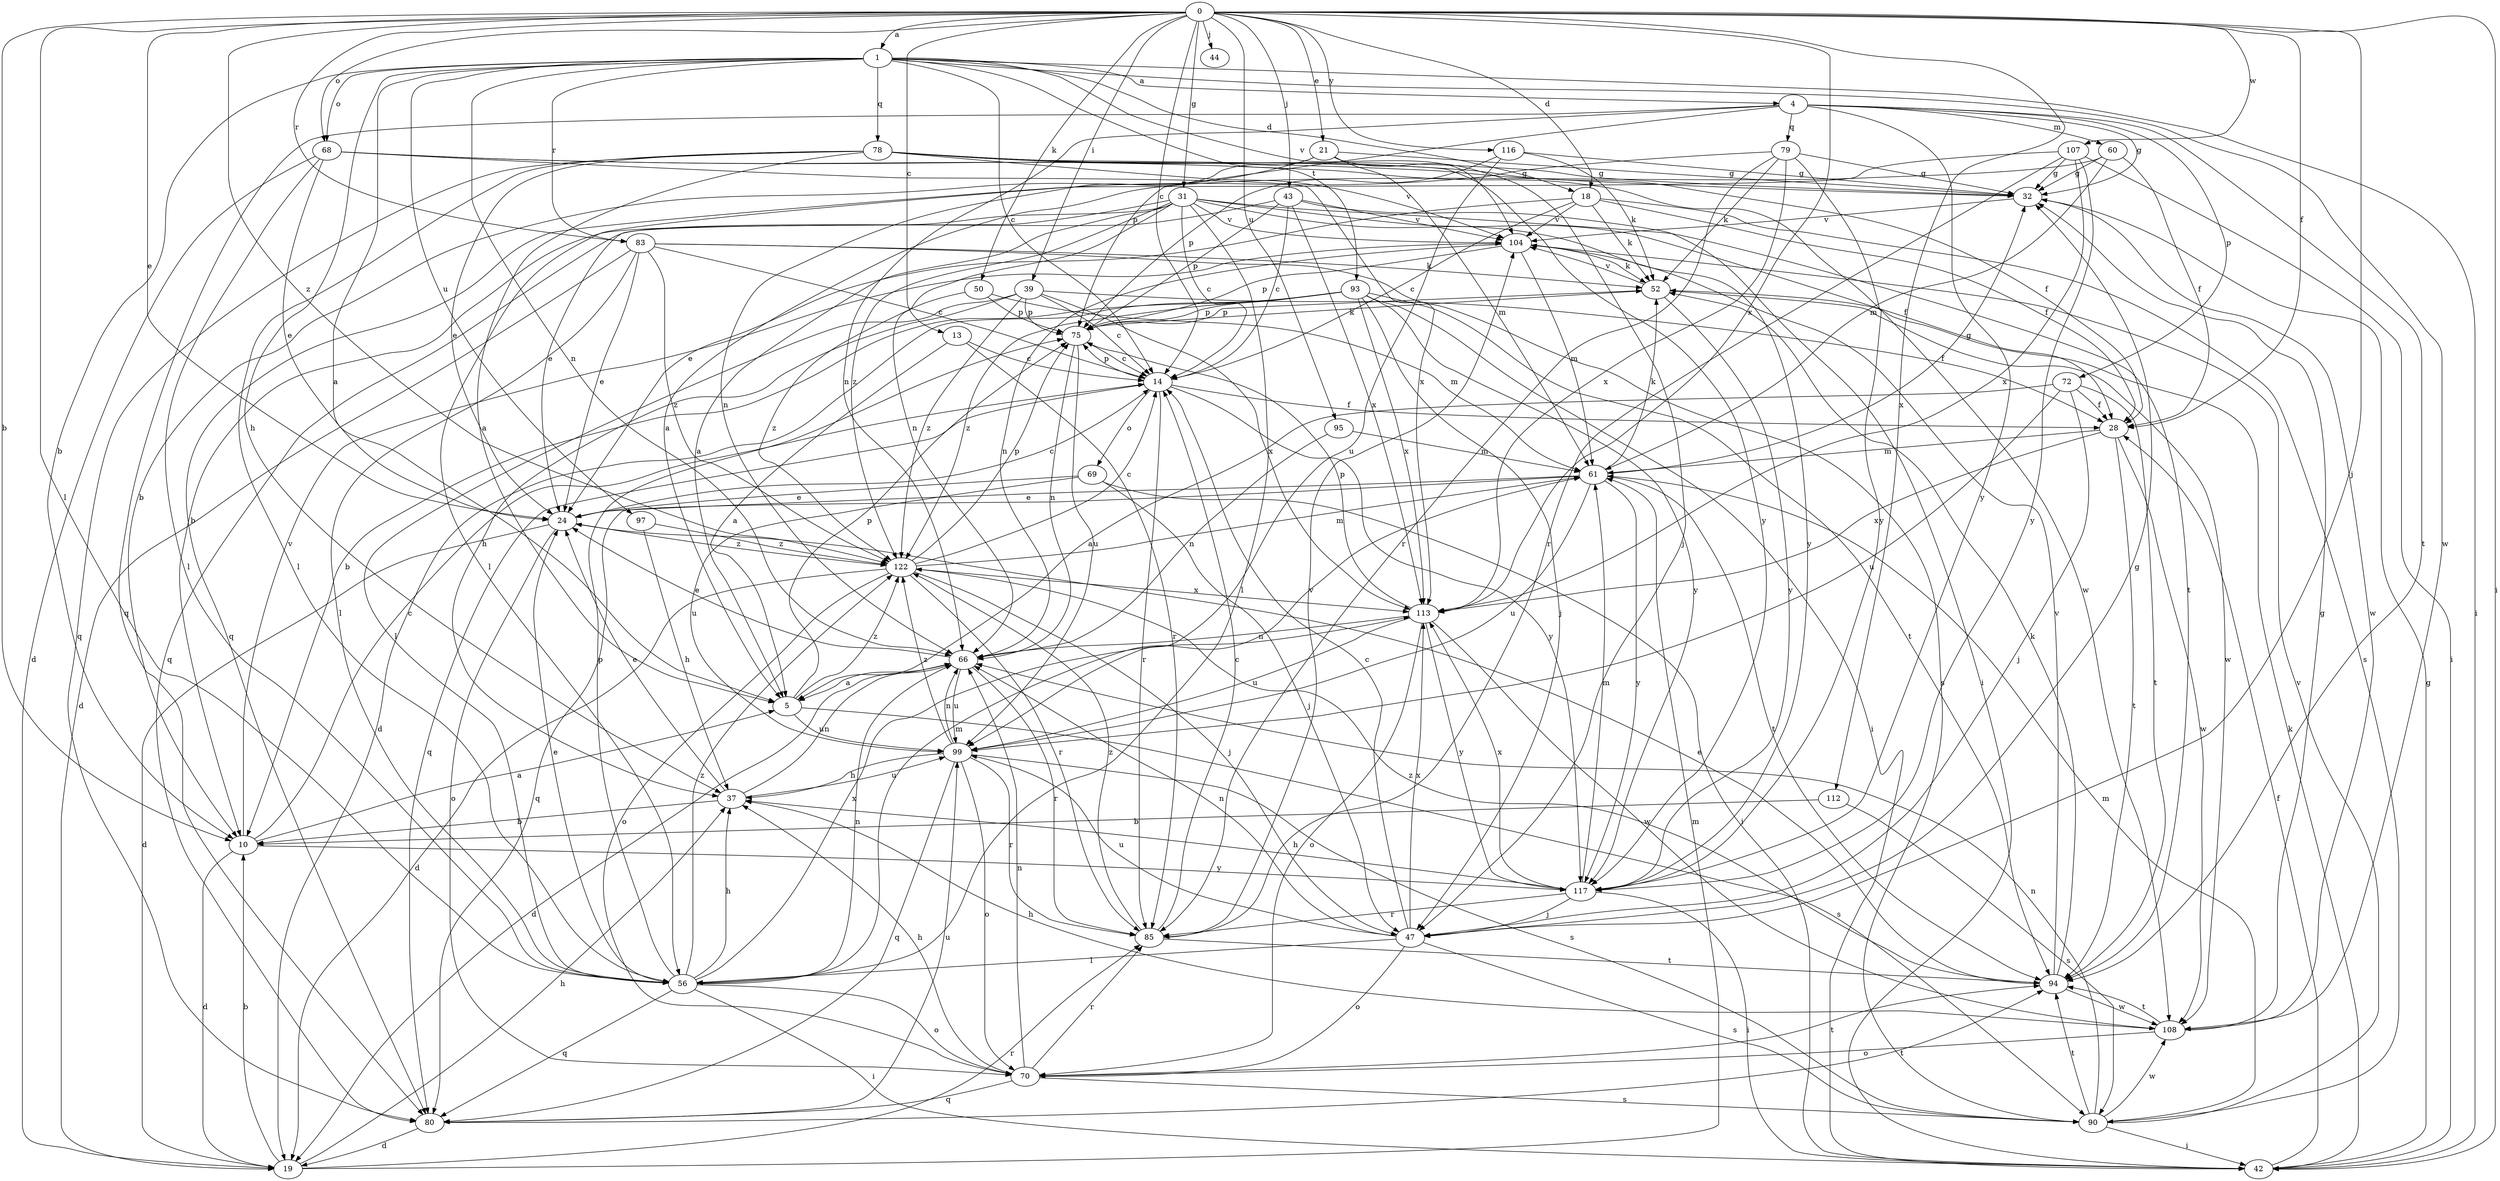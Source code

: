 strict digraph  {
0;
1;
4;
5;
10;
13;
14;
18;
19;
21;
24;
28;
31;
32;
37;
39;
42;
43;
44;
47;
50;
52;
56;
60;
61;
66;
68;
69;
70;
72;
75;
78;
79;
80;
83;
85;
90;
93;
94;
95;
97;
99;
104;
107;
108;
112;
113;
116;
117;
122;
0 -> 1  [label=a];
0 -> 10  [label=b];
0 -> 13  [label=c];
0 -> 14  [label=c];
0 -> 18  [label=d];
0 -> 21  [label=e];
0 -> 24  [label=e];
0 -> 28  [label=f];
0 -> 31  [label=g];
0 -> 39  [label=i];
0 -> 42  [label=i];
0 -> 43  [label=j];
0 -> 44  [label=j];
0 -> 47  [label=j];
0 -> 50  [label=k];
0 -> 56  [label=l];
0 -> 68  [label=o];
0 -> 83  [label=r];
0 -> 95  [label=u];
0 -> 107  [label=w];
0 -> 112  [label=x];
0 -> 113  [label=x];
0 -> 116  [label=y];
0 -> 122  [label=z];
1 -> 4  [label=a];
1 -> 5  [label=a];
1 -> 10  [label=b];
1 -> 14  [label=c];
1 -> 18  [label=d];
1 -> 37  [label=h];
1 -> 42  [label=i];
1 -> 66  [label=n];
1 -> 68  [label=o];
1 -> 78  [label=q];
1 -> 83  [label=r];
1 -> 93  [label=t];
1 -> 97  [label=u];
1 -> 104  [label=v];
1 -> 108  [label=w];
4 -> 32  [label=g];
4 -> 60  [label=m];
4 -> 66  [label=n];
4 -> 72  [label=p];
4 -> 75  [label=p];
4 -> 79  [label=q];
4 -> 80  [label=q];
4 -> 94  [label=t];
4 -> 117  [label=y];
5 -> 75  [label=p];
5 -> 90  [label=s];
5 -> 99  [label=u];
5 -> 122  [label=z];
10 -> 5  [label=a];
10 -> 14  [label=c];
10 -> 19  [label=d];
10 -> 104  [label=v];
10 -> 117  [label=y];
13 -> 5  [label=a];
13 -> 14  [label=c];
13 -> 85  [label=r];
14 -> 28  [label=f];
14 -> 69  [label=o];
14 -> 75  [label=p];
14 -> 80  [label=q];
14 -> 85  [label=r];
14 -> 117  [label=y];
18 -> 14  [label=c];
18 -> 24  [label=e];
18 -> 28  [label=f];
18 -> 52  [label=k];
18 -> 90  [label=s];
18 -> 104  [label=v];
19 -> 10  [label=b];
19 -> 37  [label=h];
19 -> 61  [label=m];
19 -> 85  [label=r];
21 -> 10  [label=b];
21 -> 32  [label=g];
21 -> 47  [label=j];
21 -> 61  [label=m];
21 -> 66  [label=n];
24 -> 14  [label=c];
24 -> 19  [label=d];
24 -> 70  [label=o];
24 -> 122  [label=z];
28 -> 61  [label=m];
28 -> 94  [label=t];
28 -> 108  [label=w];
28 -> 113  [label=x];
31 -> 5  [label=a];
31 -> 10  [label=b];
31 -> 14  [label=c];
31 -> 24  [label=e];
31 -> 28  [label=f];
31 -> 56  [label=l];
31 -> 66  [label=n];
31 -> 94  [label=t];
31 -> 104  [label=v];
31 -> 117  [label=y];
31 -> 122  [label=z];
32 -> 104  [label=v];
32 -> 108  [label=w];
37 -> 10  [label=b];
37 -> 24  [label=e];
37 -> 66  [label=n];
37 -> 99  [label=u];
39 -> 14  [label=c];
39 -> 28  [label=f];
39 -> 37  [label=h];
39 -> 56  [label=l];
39 -> 75  [label=p];
39 -> 113  [label=x];
39 -> 122  [label=z];
42 -> 28  [label=f];
42 -> 32  [label=g];
42 -> 52  [label=k];
43 -> 14  [label=c];
43 -> 42  [label=i];
43 -> 75  [label=p];
43 -> 80  [label=q];
43 -> 104  [label=v];
43 -> 113  [label=x];
47 -> 14  [label=c];
47 -> 32  [label=g];
47 -> 56  [label=l];
47 -> 66  [label=n];
47 -> 70  [label=o];
47 -> 90  [label=s];
47 -> 99  [label=u];
47 -> 113  [label=x];
50 -> 61  [label=m];
50 -> 75  [label=p];
50 -> 122  [label=z];
52 -> 75  [label=p];
52 -> 104  [label=v];
52 -> 108  [label=w];
52 -> 117  [label=y];
56 -> 24  [label=e];
56 -> 37  [label=h];
56 -> 42  [label=i];
56 -> 61  [label=m];
56 -> 66  [label=n];
56 -> 70  [label=o];
56 -> 75  [label=p];
56 -> 80  [label=q];
56 -> 113  [label=x];
56 -> 122  [label=z];
60 -> 5  [label=a];
60 -> 28  [label=f];
60 -> 32  [label=g];
60 -> 61  [label=m];
61 -> 24  [label=e];
61 -> 32  [label=g];
61 -> 52  [label=k];
61 -> 80  [label=q];
61 -> 94  [label=t];
61 -> 99  [label=u];
61 -> 117  [label=y];
66 -> 5  [label=a];
66 -> 19  [label=d];
66 -> 24  [label=e];
66 -> 85  [label=r];
66 -> 99  [label=u];
68 -> 19  [label=d];
68 -> 24  [label=e];
68 -> 32  [label=g];
68 -> 56  [label=l];
68 -> 108  [label=w];
68 -> 113  [label=x];
69 -> 24  [label=e];
69 -> 42  [label=i];
69 -> 47  [label=j];
69 -> 99  [label=u];
70 -> 37  [label=h];
70 -> 66  [label=n];
70 -> 80  [label=q];
70 -> 85  [label=r];
70 -> 90  [label=s];
70 -> 94  [label=t];
72 -> 5  [label=a];
72 -> 28  [label=f];
72 -> 47  [label=j];
72 -> 94  [label=t];
72 -> 99  [label=u];
75 -> 14  [label=c];
75 -> 52  [label=k];
75 -> 66  [label=n];
75 -> 99  [label=u];
78 -> 5  [label=a];
78 -> 24  [label=e];
78 -> 28  [label=f];
78 -> 32  [label=g];
78 -> 56  [label=l];
78 -> 80  [label=q];
78 -> 104  [label=v];
78 -> 117  [label=y];
79 -> 32  [label=g];
79 -> 52  [label=k];
79 -> 56  [label=l];
79 -> 85  [label=r];
79 -> 113  [label=x];
79 -> 117  [label=y];
80 -> 19  [label=d];
80 -> 94  [label=t];
80 -> 99  [label=u];
83 -> 14  [label=c];
83 -> 19  [label=d];
83 -> 24  [label=e];
83 -> 52  [label=k];
83 -> 56  [label=l];
83 -> 90  [label=s];
83 -> 122  [label=z];
85 -> 14  [label=c];
85 -> 94  [label=t];
85 -> 104  [label=v];
85 -> 122  [label=z];
90 -> 42  [label=i];
90 -> 61  [label=m];
90 -> 66  [label=n];
90 -> 94  [label=t];
90 -> 104  [label=v];
90 -> 108  [label=w];
93 -> 10  [label=b];
93 -> 19  [label=d];
93 -> 42  [label=i];
93 -> 47  [label=j];
93 -> 75  [label=p];
93 -> 94  [label=t];
93 -> 113  [label=x];
93 -> 117  [label=y];
93 -> 122  [label=z];
94 -> 24  [label=e];
94 -> 52  [label=k];
94 -> 104  [label=v];
94 -> 108  [label=w];
94 -> 122  [label=z];
95 -> 61  [label=m];
95 -> 66  [label=n];
97 -> 37  [label=h];
97 -> 122  [label=z];
99 -> 37  [label=h];
99 -> 66  [label=n];
99 -> 70  [label=o];
99 -> 80  [label=q];
99 -> 85  [label=r];
99 -> 90  [label=s];
99 -> 122  [label=z];
104 -> 52  [label=k];
104 -> 61  [label=m];
104 -> 66  [label=n];
104 -> 75  [label=p];
107 -> 32  [label=g];
107 -> 42  [label=i];
107 -> 80  [label=q];
107 -> 85  [label=r];
107 -> 113  [label=x];
107 -> 117  [label=y];
108 -> 32  [label=g];
108 -> 37  [label=h];
108 -> 70  [label=o];
108 -> 94  [label=t];
112 -> 10  [label=b];
112 -> 90  [label=s];
113 -> 66  [label=n];
113 -> 70  [label=o];
113 -> 75  [label=p];
113 -> 99  [label=u];
113 -> 108  [label=w];
113 -> 117  [label=y];
116 -> 32  [label=g];
116 -> 52  [label=k];
116 -> 75  [label=p];
116 -> 99  [label=u];
117 -> 37  [label=h];
117 -> 42  [label=i];
117 -> 47  [label=j];
117 -> 61  [label=m];
117 -> 85  [label=r];
117 -> 113  [label=x];
122 -> 14  [label=c];
122 -> 19  [label=d];
122 -> 47  [label=j];
122 -> 61  [label=m];
122 -> 70  [label=o];
122 -> 75  [label=p];
122 -> 85  [label=r];
122 -> 113  [label=x];
}
